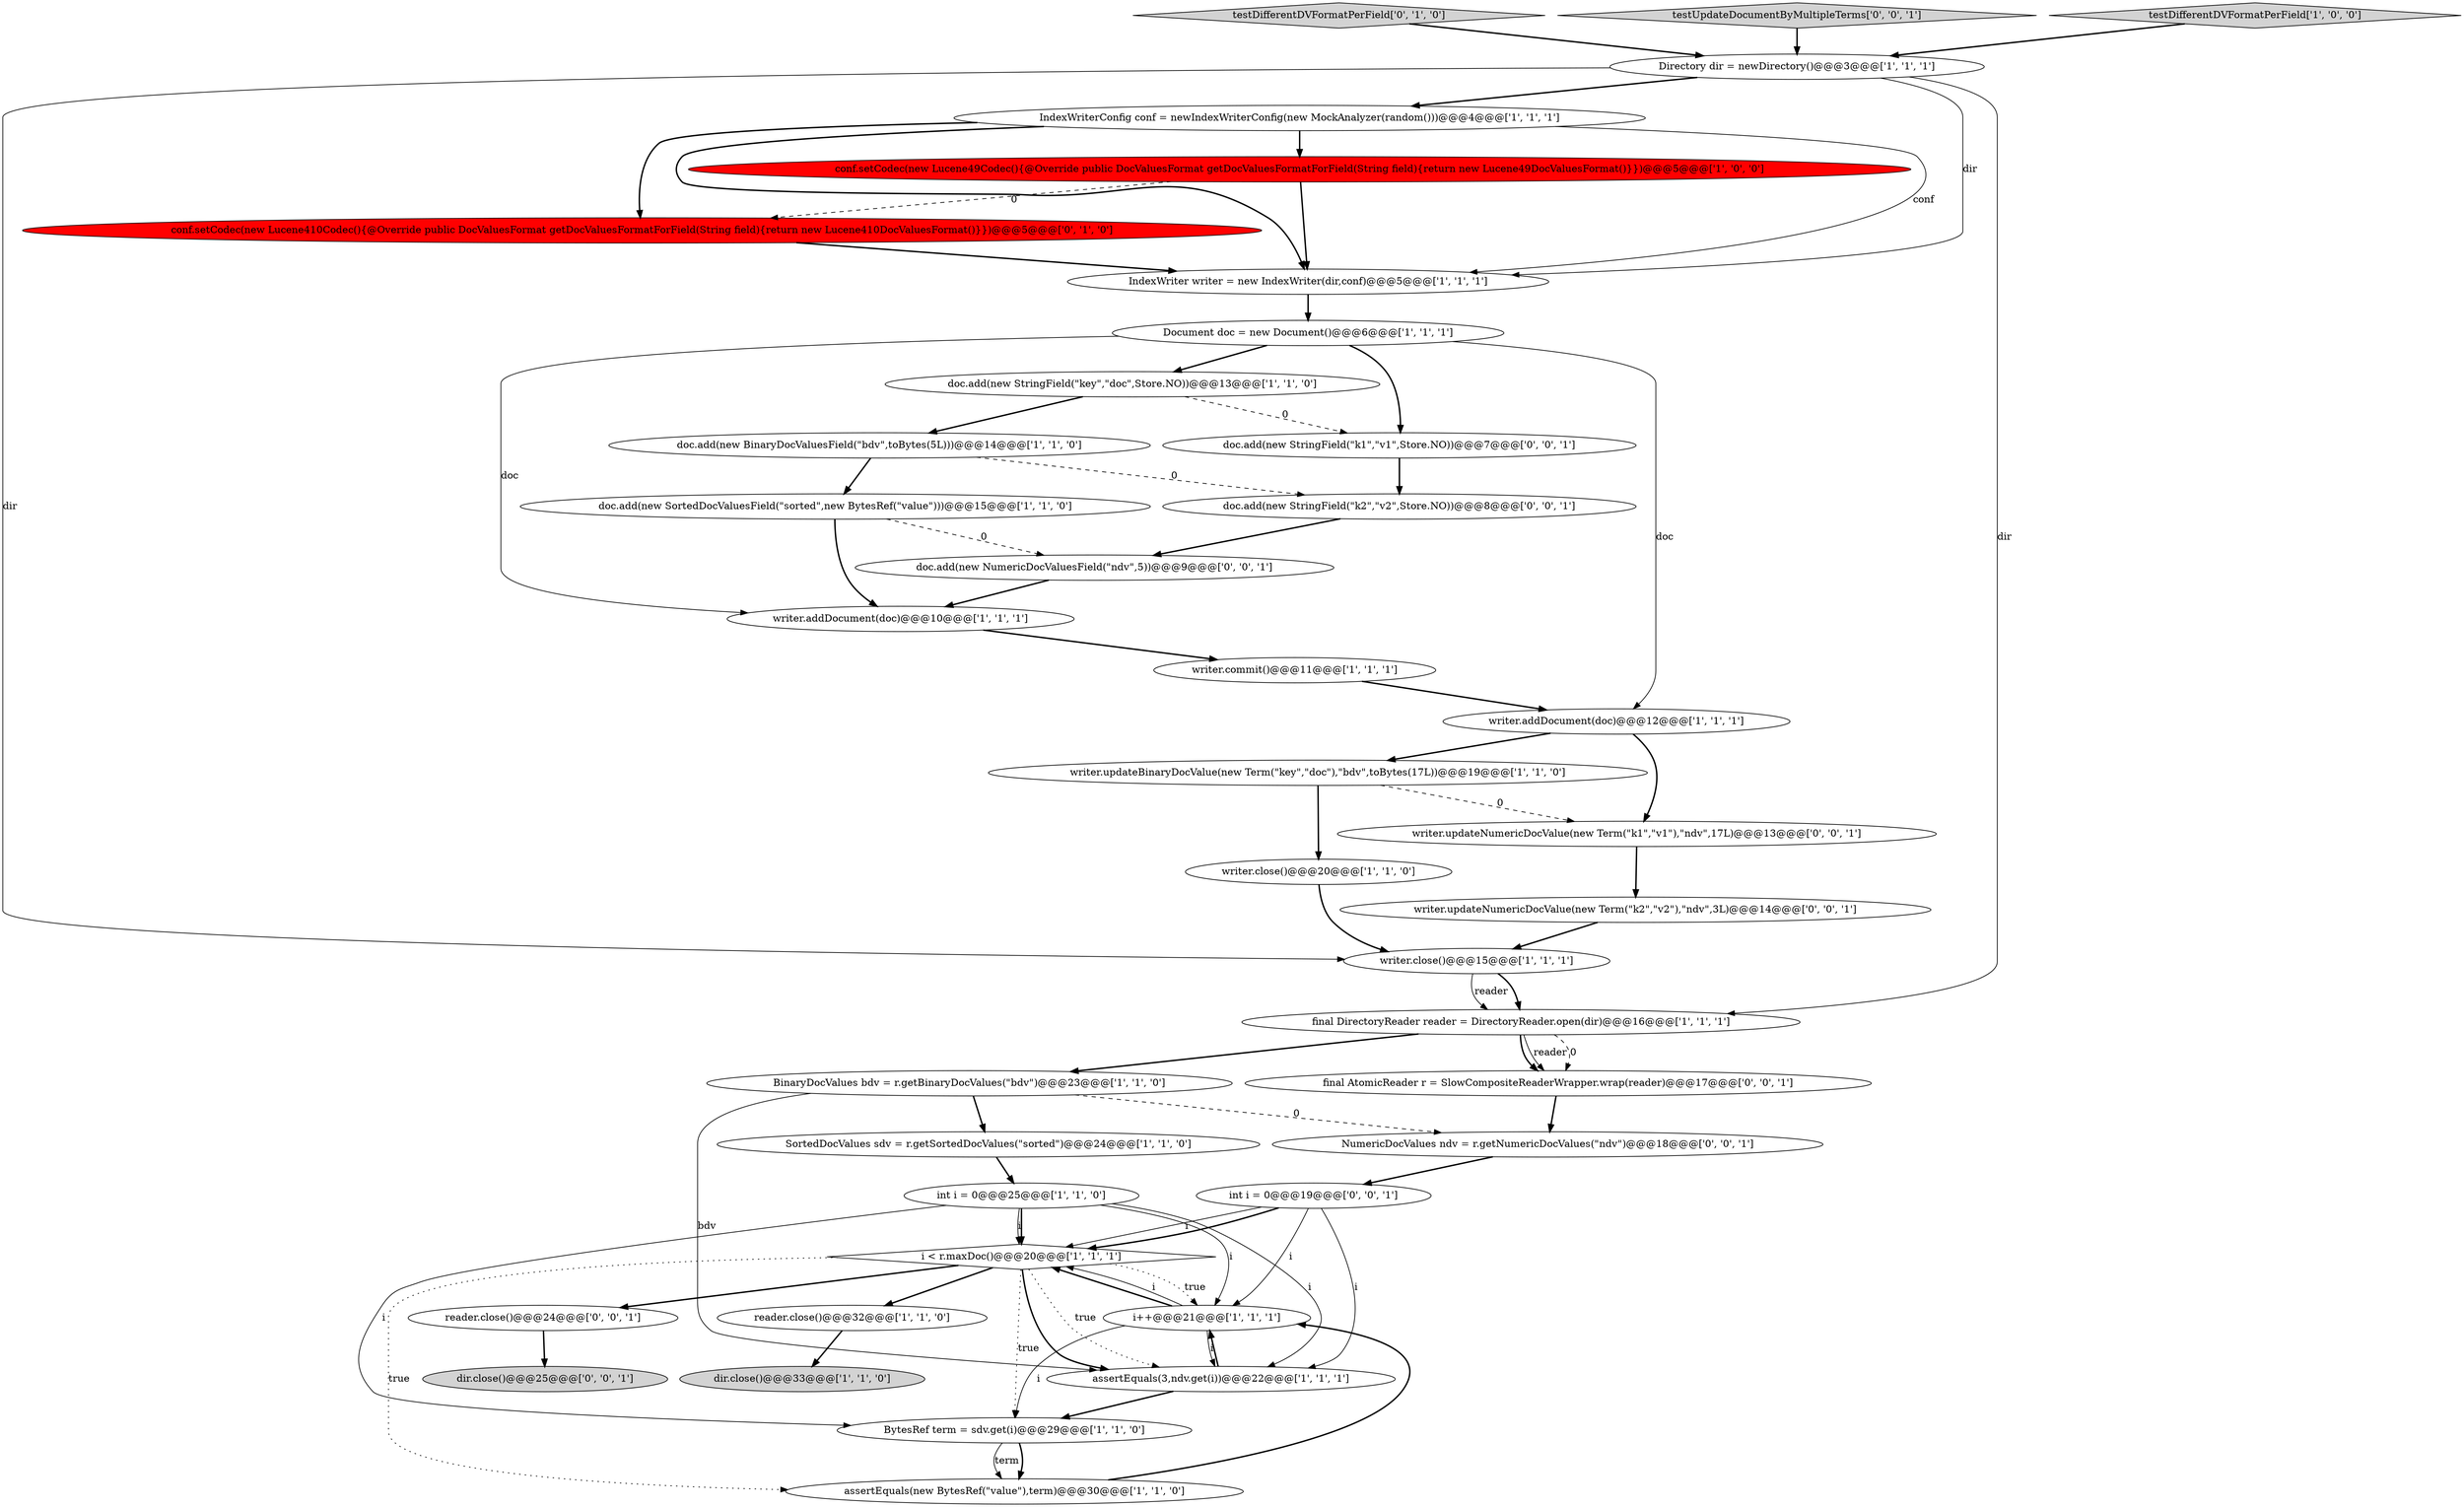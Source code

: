 digraph {
37 [style = filled, label = "doc.add(new NumericDocValuesField(\"ndv\",5))@@@9@@@['0', '0', '1']", fillcolor = white, shape = ellipse image = "AAA0AAABBB3BBB"];
6 [style = filled, label = "writer.addDocument(doc)@@@10@@@['1', '1', '1']", fillcolor = white, shape = ellipse image = "AAA0AAABBB1BBB"];
24 [style = filled, label = "i < r.maxDoc()@@@20@@@['1', '1', '1']", fillcolor = white, shape = diamond image = "AAA0AAABBB1BBB"];
35 [style = filled, label = "doc.add(new StringField(\"k1\",\"v1\",Store.NO))@@@7@@@['0', '0', '1']", fillcolor = white, shape = ellipse image = "AAA0AAABBB3BBB"];
20 [style = filled, label = "int i = 0@@@25@@@['1', '1', '0']", fillcolor = white, shape = ellipse image = "AAA0AAABBB1BBB"];
15 [style = filled, label = "writer.close()@@@15@@@['1', '1', '1']", fillcolor = white, shape = ellipse image = "AAA0AAABBB1BBB"];
25 [style = filled, label = "i++@@@21@@@['1', '1', '1']", fillcolor = white, shape = ellipse image = "AAA0AAABBB1BBB"];
26 [style = filled, label = "testDifferentDVFormatPerField['0', '1', '0']", fillcolor = lightgray, shape = diamond image = "AAA0AAABBB2BBB"];
1 [style = filled, label = "dir.close()@@@33@@@['1', '1', '0']", fillcolor = lightgray, shape = ellipse image = "AAA0AAABBB1BBB"];
8 [style = filled, label = "doc.add(new BinaryDocValuesField(\"bdv\",toBytes(5L)))@@@14@@@['1', '1', '0']", fillcolor = white, shape = ellipse image = "AAA0AAABBB1BBB"];
32 [style = filled, label = "int i = 0@@@19@@@['0', '0', '1']", fillcolor = white, shape = ellipse image = "AAA0AAABBB3BBB"];
2 [style = filled, label = "Directory dir = newDirectory()@@@3@@@['1', '1', '1']", fillcolor = white, shape = ellipse image = "AAA0AAABBB1BBB"];
16 [style = filled, label = "final DirectoryReader reader = DirectoryReader.open(dir)@@@16@@@['1', '1', '1']", fillcolor = white, shape = ellipse image = "AAA0AAABBB1BBB"];
4 [style = filled, label = "IndexWriter writer = new IndexWriter(dir,conf)@@@5@@@['1', '1', '1']", fillcolor = white, shape = ellipse image = "AAA0AAABBB1BBB"];
14 [style = filled, label = "SortedDocValues sdv = r.getSortedDocValues(\"sorted\")@@@24@@@['1', '1', '0']", fillcolor = white, shape = ellipse image = "AAA0AAABBB1BBB"];
36 [style = filled, label = "testUpdateDocumentByMultipleTerms['0', '0', '1']", fillcolor = lightgray, shape = diamond image = "AAA0AAABBB3BBB"];
23 [style = filled, label = "writer.updateBinaryDocValue(new Term(\"key\",\"doc\"),\"bdv\",toBytes(17L))@@@19@@@['1', '1', '0']", fillcolor = white, shape = ellipse image = "AAA0AAABBB1BBB"];
7 [style = filled, label = "doc.add(new SortedDocValuesField(\"sorted\",new BytesRef(\"value\")))@@@15@@@['1', '1', '0']", fillcolor = white, shape = ellipse image = "AAA0AAABBB1BBB"];
3 [style = filled, label = "Document doc = new Document()@@@6@@@['1', '1', '1']", fillcolor = white, shape = ellipse image = "AAA0AAABBB1BBB"];
9 [style = filled, label = "writer.close()@@@20@@@['1', '1', '0']", fillcolor = white, shape = ellipse image = "AAA0AAABBB1BBB"];
28 [style = filled, label = "doc.add(new StringField(\"k2\",\"v2\",Store.NO))@@@8@@@['0', '0', '1']", fillcolor = white, shape = ellipse image = "AAA0AAABBB3BBB"];
11 [style = filled, label = "doc.add(new StringField(\"key\",\"doc\",Store.NO))@@@13@@@['1', '1', '0']", fillcolor = white, shape = ellipse image = "AAA0AAABBB1BBB"];
33 [style = filled, label = "reader.close()@@@24@@@['0', '0', '1']", fillcolor = white, shape = ellipse image = "AAA0AAABBB3BBB"];
22 [style = filled, label = "conf.setCodec(new Lucene49Codec(){@Override public DocValuesFormat getDocValuesFormatForField(String field){return new Lucene49DocValuesFormat()}})@@@5@@@['1', '0', '0']", fillcolor = red, shape = ellipse image = "AAA1AAABBB1BBB"];
19 [style = filled, label = "BytesRef term = sdv.get(i)@@@29@@@['1', '1', '0']", fillcolor = white, shape = ellipse image = "AAA0AAABBB1BBB"];
27 [style = filled, label = "conf.setCodec(new Lucene410Codec(){@Override public DocValuesFormat getDocValuesFormatForField(String field){return new Lucene410DocValuesFormat()}})@@@5@@@['0', '1', '0']", fillcolor = red, shape = ellipse image = "AAA1AAABBB2BBB"];
13 [style = filled, label = "reader.close()@@@32@@@['1', '1', '0']", fillcolor = white, shape = ellipse image = "AAA0AAABBB1BBB"];
12 [style = filled, label = "assertEquals(new BytesRef(\"value\"),term)@@@30@@@['1', '1', '0']", fillcolor = white, shape = ellipse image = "AAA0AAABBB1BBB"];
0 [style = filled, label = "IndexWriterConfig conf = newIndexWriterConfig(new MockAnalyzer(random()))@@@4@@@['1', '1', '1']", fillcolor = white, shape = ellipse image = "AAA0AAABBB1BBB"];
10 [style = filled, label = "testDifferentDVFormatPerField['1', '0', '0']", fillcolor = lightgray, shape = diamond image = "AAA0AAABBB1BBB"];
21 [style = filled, label = "assertEquals(3,ndv.get(i))@@@22@@@['1', '1', '1']", fillcolor = white, shape = ellipse image = "AAA0AAABBB1BBB"];
31 [style = filled, label = "NumericDocValues ndv = r.getNumericDocValues(\"ndv\")@@@18@@@['0', '0', '1']", fillcolor = white, shape = ellipse image = "AAA0AAABBB3BBB"];
18 [style = filled, label = "BinaryDocValues bdv = r.getBinaryDocValues(\"bdv\")@@@23@@@['1', '1', '0']", fillcolor = white, shape = ellipse image = "AAA0AAABBB1BBB"];
34 [style = filled, label = "writer.updateNumericDocValue(new Term(\"k1\",\"v1\"),\"ndv\",17L)@@@13@@@['0', '0', '1']", fillcolor = white, shape = ellipse image = "AAA0AAABBB3BBB"];
38 [style = filled, label = "dir.close()@@@25@@@['0', '0', '1']", fillcolor = lightgray, shape = ellipse image = "AAA0AAABBB3BBB"];
17 [style = filled, label = "writer.addDocument(doc)@@@12@@@['1', '1', '1']", fillcolor = white, shape = ellipse image = "AAA0AAABBB1BBB"];
30 [style = filled, label = "final AtomicReader r = SlowCompositeReaderWrapper.wrap(reader)@@@17@@@['0', '0', '1']", fillcolor = white, shape = ellipse image = "AAA0AAABBB3BBB"];
29 [style = filled, label = "writer.updateNumericDocValue(new Term(\"k2\",\"v2\"),\"ndv\",3L)@@@14@@@['0', '0', '1']", fillcolor = white, shape = ellipse image = "AAA0AAABBB3BBB"];
5 [style = filled, label = "writer.commit()@@@11@@@['1', '1', '1']", fillcolor = white, shape = ellipse image = "AAA0AAABBB1BBB"];
25->21 [style = solid, label="i"];
4->3 [style = bold, label=""];
34->29 [style = bold, label=""];
29->15 [style = bold, label=""];
24->12 [style = dotted, label="true"];
18->21 [style = solid, label="bdv"];
16->18 [style = bold, label=""];
28->37 [style = bold, label=""];
2->15 [style = solid, label="dir"];
25->19 [style = solid, label="i"];
32->24 [style = solid, label="i"];
32->21 [style = solid, label="i"];
21->19 [style = bold, label=""];
23->34 [style = dashed, label="0"];
19->12 [style = bold, label=""];
3->17 [style = solid, label="doc"];
24->25 [style = dotted, label="true"];
0->27 [style = bold, label=""];
20->21 [style = solid, label="i"];
19->12 [style = solid, label="term"];
31->32 [style = bold, label=""];
3->11 [style = bold, label=""];
2->16 [style = solid, label="dir"];
22->27 [style = dashed, label="0"];
21->25 [style = bold, label=""];
20->19 [style = solid, label="i"];
37->6 [style = bold, label=""];
15->16 [style = bold, label=""];
5->17 [style = bold, label=""];
8->28 [style = dashed, label="0"];
17->23 [style = bold, label=""];
13->1 [style = bold, label=""];
8->7 [style = bold, label=""];
22->4 [style = bold, label=""];
3->35 [style = bold, label=""];
35->28 [style = bold, label=""];
24->33 [style = bold, label=""];
25->24 [style = bold, label=""];
6->5 [style = bold, label=""];
27->4 [style = bold, label=""];
26->2 [style = bold, label=""];
2->0 [style = bold, label=""];
17->34 [style = bold, label=""];
2->4 [style = solid, label="dir"];
16->30 [style = solid, label="reader"];
3->6 [style = solid, label="doc"];
16->30 [style = dashed, label="0"];
24->21 [style = bold, label=""];
0->4 [style = bold, label=""];
30->31 [style = bold, label=""];
9->15 [style = bold, label=""];
12->25 [style = bold, label=""];
36->2 [style = bold, label=""];
0->22 [style = bold, label=""];
16->30 [style = bold, label=""];
25->24 [style = solid, label="i"];
7->6 [style = bold, label=""];
20->25 [style = solid, label="i"];
11->8 [style = bold, label=""];
33->38 [style = bold, label=""];
24->19 [style = dotted, label="true"];
10->2 [style = bold, label=""];
32->25 [style = solid, label="i"];
7->37 [style = dashed, label="0"];
0->4 [style = solid, label="conf"];
15->16 [style = solid, label="reader"];
20->24 [style = solid, label="i"];
20->24 [style = bold, label=""];
24->21 [style = dotted, label="true"];
23->9 [style = bold, label=""];
32->24 [style = bold, label=""];
18->31 [style = dashed, label="0"];
18->14 [style = bold, label=""];
11->35 [style = dashed, label="0"];
14->20 [style = bold, label=""];
24->13 [style = bold, label=""];
}
